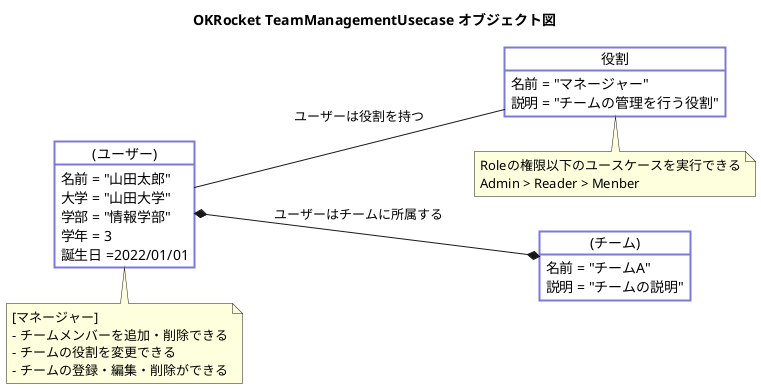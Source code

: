 @startuml
title OKRocket TeamManagementUsecase オブジェクト図

left to right direction

skinparam object {
  BackgroundColor #ffffff
  BorderColor #7a7adb
  FontColor #000000
  BorderThickness 2
}

object "(ユーザー)" as User {
  名前 = "山田太郎"
  大学 = "山田大学"
  学部 = "情報学部"
  学年 = 3
  誕生日 =2022/01/01
}

object "役割" as Role {
  名前 = "マネージャー"
  説明 = "チームの管理を行う役割"
}

object "(チーム)" as Team {
  名前 = "チームA"
  説明 = "チームの説明"
}

User *--* Team : "ユーザーはチームに所属する"
User -- Role : "ユーザーは役割を持つ"
note bottom of Role
  Roleの権限以下のユースケースを実行できる
  Admin > Reader > Menber
end note

note bottom of User
  [マネージャー]
  - チームメンバーを追加・削除できる
  - チームの役割を変更できる
  - チームの登録・編集・削除ができる
end note

@enduml

